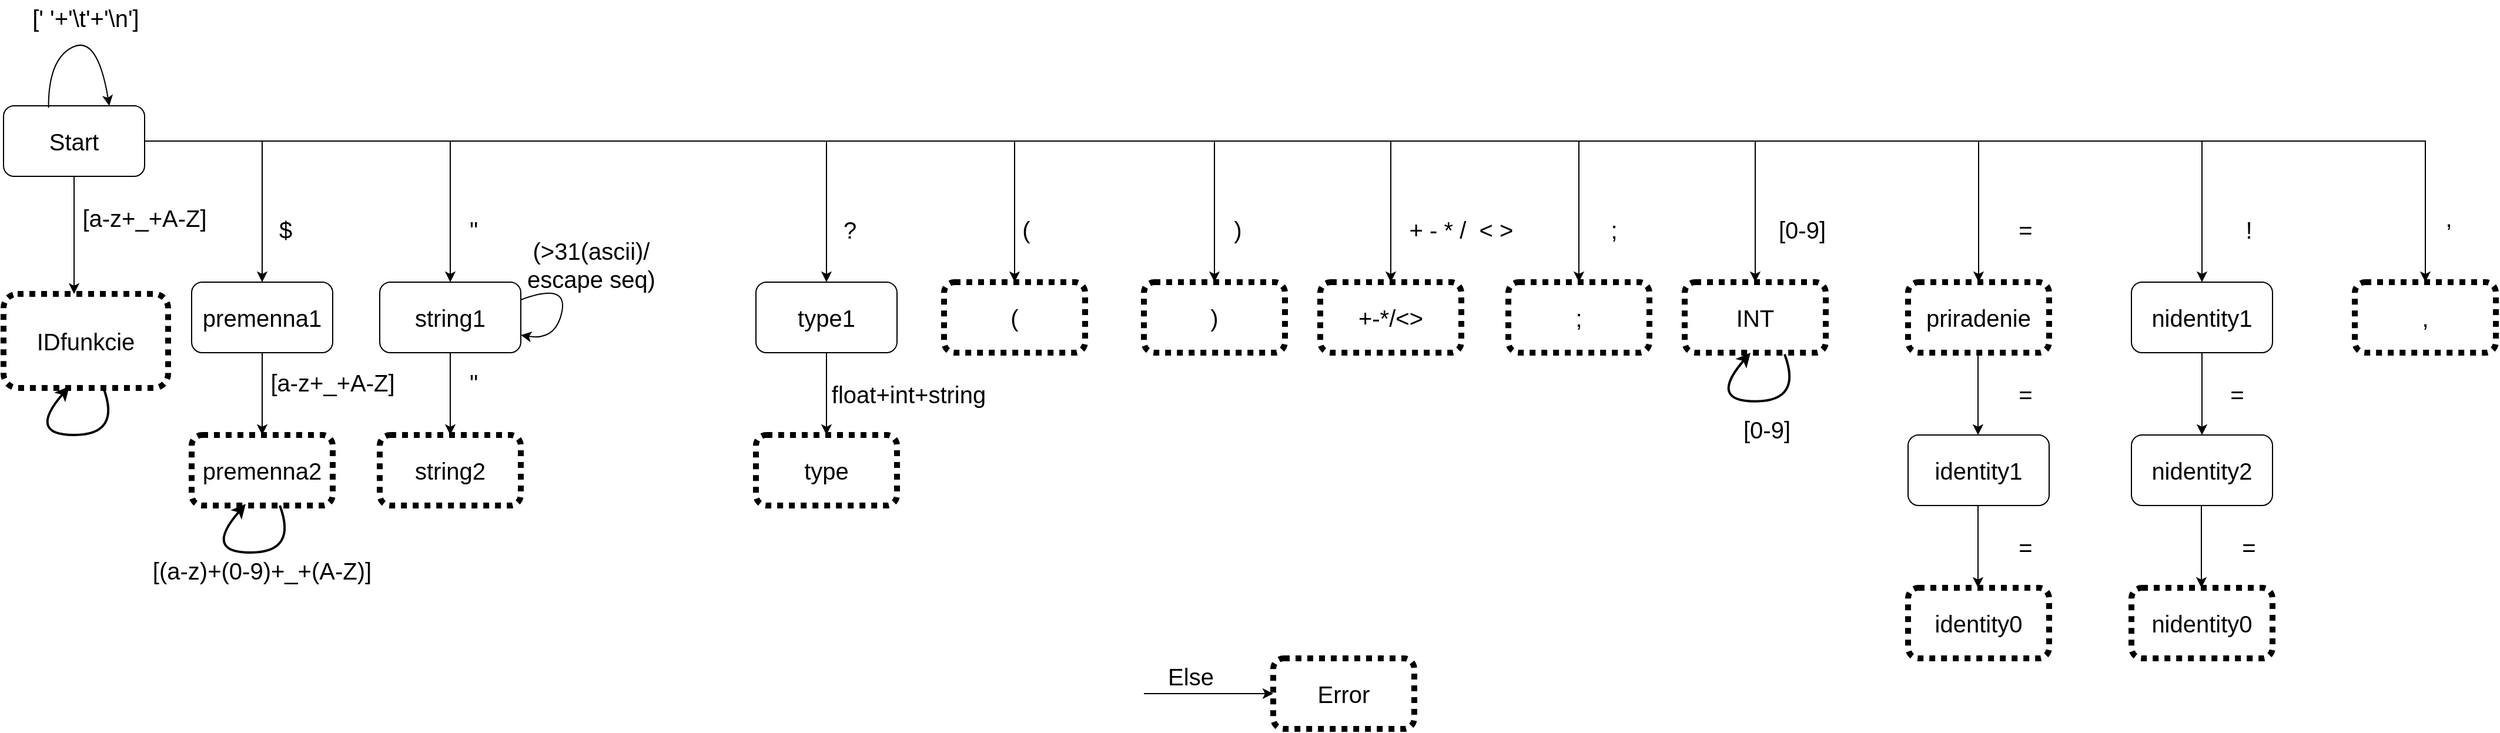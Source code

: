 <mxfile version="20.5.3" type="device"><diagram id="X971HgEmi0tyOYNt7ffj" name="Page-1"><mxGraphModel dx="2370" dy="1300" grid="1" gridSize="10" guides="1" tooltips="1" connect="1" arrows="1" fold="1" page="1" pageScale="1" pageWidth="2300" pageHeight="1000" math="0" shadow="0"><root><mxCell id="0"/><mxCell id="1" parent="0"/><mxCell id="o20e-HNHrHSyiWgQdIMh-4" style="edgeStyle=orthogonalEdgeStyle;rounded=0;orthogonalLoop=1;jettySize=auto;html=1;exitX=0.5;exitY=1;exitDx=0;exitDy=0;entryX=0.5;entryY=0;entryDx=0;entryDy=0;fontSize=20;" parent="1" source="UVT_qgRuw39aEJzPOKHG-2" edge="1"><mxGeometry relative="1" as="geometry"><mxPoint x="130" y="380" as="targetPoint"/></mxGeometry></mxCell><mxCell id="o20e-HNHrHSyiWgQdIMh-11" style="edgeStyle=orthogonalEdgeStyle;rounded=0;orthogonalLoop=1;jettySize=auto;html=1;exitX=1;exitY=0.5;exitDx=0;exitDy=0;entryX=0.5;entryY=0;entryDx=0;entryDy=0;fontSize=20;" parent="1" source="UVT_qgRuw39aEJzPOKHG-2" target="o20e-HNHrHSyiWgQdIMh-7" edge="1"><mxGeometry relative="1" as="geometry"/></mxCell><mxCell id="o20e-HNHrHSyiWgQdIMh-22" style="edgeStyle=orthogonalEdgeStyle;rounded=0;orthogonalLoop=1;jettySize=auto;html=1;exitX=1;exitY=0.5;exitDx=0;exitDy=0;entryX=0.5;entryY=0;entryDx=0;entryDy=0;fontSize=20;" parent="1" source="UVT_qgRuw39aEJzPOKHG-2" target="o20e-HNHrHSyiWgQdIMh-16" edge="1"><mxGeometry relative="1" as="geometry"/></mxCell><mxCell id="6ccI-WYBIURdCN76nXHD-2" style="edgeStyle=orthogonalEdgeStyle;rounded=0;orthogonalLoop=1;jettySize=auto;html=1;exitX=1;exitY=0.5;exitDx=0;exitDy=0;entryX=0.5;entryY=0;entryDx=0;entryDy=0;" parent="1" source="UVT_qgRuw39aEJzPOKHG-2" target="6ccI-WYBIURdCN76nXHD-1" edge="1"><mxGeometry relative="1" as="geometry"/></mxCell><mxCell id="6ccI-WYBIURdCN76nXHD-4" style="edgeStyle=orthogonalEdgeStyle;rounded=0;orthogonalLoop=1;jettySize=auto;html=1;exitX=1;exitY=0.5;exitDx=0;exitDy=0;entryX=0.5;entryY=0;entryDx=0;entryDy=0;fontSize=20;" parent="1" source="UVT_qgRuw39aEJzPOKHG-2" target="6ccI-WYBIURdCN76nXHD-3" edge="1"><mxGeometry relative="1" as="geometry"/></mxCell><mxCell id="6ccI-WYBIURdCN76nXHD-6" style="edgeStyle=orthogonalEdgeStyle;rounded=0;orthogonalLoop=1;jettySize=auto;html=1;exitX=1;exitY=0.5;exitDx=0;exitDy=0;entryX=0.5;entryY=0;entryDx=0;entryDy=0;fontSize=20;" parent="1" source="UVT_qgRuw39aEJzPOKHG-2" target="6ccI-WYBIURdCN76nXHD-5" edge="1"><mxGeometry relative="1" as="geometry"/></mxCell><mxCell id="6ccI-WYBIURdCN76nXHD-7" style="edgeStyle=orthogonalEdgeStyle;rounded=0;orthogonalLoop=1;jettySize=auto;html=1;exitX=1;exitY=0.5;exitDx=0;exitDy=0;fontSize=20;entryX=0.5;entryY=0;entryDx=0;entryDy=0;" parent="1" source="UVT_qgRuw39aEJzPOKHG-2" target="6ccI-WYBIURdCN76nXHD-8" edge="1"><mxGeometry relative="1" as="geometry"><mxPoint x="1100" y="370" as="targetPoint"/></mxGeometry></mxCell><mxCell id="6ccI-WYBIURdCN76nXHD-11" style="edgeStyle=orthogonalEdgeStyle;rounded=0;orthogonalLoop=1;jettySize=auto;html=1;exitX=1;exitY=0.5;exitDx=0;exitDy=0;entryX=0.5;entryY=0;entryDx=0;entryDy=0;fontSize=20;" parent="1" source="UVT_qgRuw39aEJzPOKHG-2" target="6ccI-WYBIURdCN76nXHD-9" edge="1"><mxGeometry relative="1" as="geometry"/></mxCell><mxCell id="UVT_qgRuw39aEJzPOKHG-2" value="&lt;font style=&quot;font-size: 20px;&quot;&gt;Start&lt;/font&gt;" style="rounded=1;whiteSpace=wrap;html=1;" parent="1" vertex="1"><mxGeometry x="70" y="220" width="120" height="60" as="geometry"/></mxCell><mxCell id="o20e-HNHrHSyiWgQdIMh-12" style="edgeStyle=orthogonalEdgeStyle;rounded=0;orthogonalLoop=1;jettySize=auto;html=1;exitX=0.5;exitY=1;exitDx=0;exitDy=0;entryX=0.5;entryY=0;entryDx=0;entryDy=0;fontSize=20;" parent="1" source="o20e-HNHrHSyiWgQdIMh-7" edge="1"><mxGeometry relative="1" as="geometry"><mxPoint x="290" y="500.0" as="targetPoint"/></mxGeometry></mxCell><mxCell id="o20e-HNHrHSyiWgQdIMh-7" value="premenna1" style="rounded=1;whiteSpace=wrap;html=1;strokeWidth=1;fontSize=20;" parent="1" vertex="1"><mxGeometry x="230" y="370" width="120" height="60" as="geometry"/></mxCell><mxCell id="o20e-HNHrHSyiWgQdIMh-10" value="&lt;div&gt;premenna2&lt;/div&gt;" style="rounded=1;whiteSpace=wrap;html=1;strokeWidth=5;fontSize=20;dashed=1;dashPattern=1 1;" parent="1" vertex="1"><mxGeometry x="230" y="500" width="120" height="60" as="geometry"/></mxCell><mxCell id="o20e-HNHrHSyiWgQdIMh-15" value="string2" style="rounded=1;whiteSpace=wrap;html=1;dashed=1;dashPattern=1 1;strokeWidth=5;fontSize=20;" parent="1" vertex="1"><mxGeometry x="390" y="500" width="120" height="60" as="geometry"/></mxCell><mxCell id="o20e-HNHrHSyiWgQdIMh-18" style="edgeStyle=orthogonalEdgeStyle;rounded=0;orthogonalLoop=1;jettySize=auto;html=1;exitX=0.5;exitY=1;exitDx=0;exitDy=0;entryX=0.5;entryY=0;entryDx=0;entryDy=0;fontSize=20;" parent="1" source="o20e-HNHrHSyiWgQdIMh-16" edge="1"><mxGeometry relative="1" as="geometry"><mxPoint x="450" y="500" as="targetPoint"/></mxGeometry></mxCell><mxCell id="o20e-HNHrHSyiWgQdIMh-16" value="string1" style="rounded=1;whiteSpace=wrap;html=1;strokeWidth=1;fontSize=20;" parent="1" vertex="1"><mxGeometry x="390" y="370" width="120" height="60" as="geometry"/></mxCell><mxCell id="6ccI-WYBIURdCN76nXHD-1" value="&lt;font style=&quot;font-size: 20px;&quot;&gt;(&lt;/font&gt;" style="rounded=1;whiteSpace=wrap;html=1;strokeWidth=5;dashed=1;dashPattern=1 1;" parent="1" vertex="1"><mxGeometry x="870" y="370" width="120" height="60" as="geometry"/></mxCell><mxCell id="6ccI-WYBIURdCN76nXHD-3" value="&lt;font style=&quot;font-size: 20px;&quot;&gt;)&lt;/font&gt;" style="rounded=1;whiteSpace=wrap;html=1;strokeWidth=5;dashed=1;dashPattern=1 1;" parent="1" vertex="1"><mxGeometry x="1040" y="370" width="120" height="60" as="geometry"/></mxCell><mxCell id="6ccI-WYBIURdCN76nXHD-5" value="+-*/&amp;lt;&amp;gt;" style="rounded=1;whiteSpace=wrap;html=1;dashed=1;dashPattern=1 1;strokeWidth=5;fontSize=20;" parent="1" vertex="1"><mxGeometry x="1190" y="370" width="120" height="60" as="geometry"/></mxCell><mxCell id="6ccI-WYBIURdCN76nXHD-8" value=";" style="rounded=1;whiteSpace=wrap;html=1;dashed=1;dashPattern=1 1;strokeWidth=5;fontSize=20;" parent="1" vertex="1"><mxGeometry x="1350" y="370" width="120" height="60" as="geometry"/></mxCell><mxCell id="6ccI-WYBIURdCN76nXHD-12" style="edgeStyle=orthogonalEdgeStyle;rounded=0;orthogonalLoop=1;jettySize=auto;html=1;exitX=0.5;exitY=1;exitDx=0;exitDy=0;entryX=0.5;entryY=0;entryDx=0;entryDy=0;fontSize=20;" parent="1" source="6ccI-WYBIURdCN76nXHD-9" target="6ccI-WYBIURdCN76nXHD-10" edge="1"><mxGeometry relative="1" as="geometry"/></mxCell><mxCell id="6ccI-WYBIURdCN76nXHD-9" value="type1" style="rounded=1;whiteSpace=wrap;html=1;strokeWidth=1;fontSize=20;" parent="1" vertex="1"><mxGeometry x="710" y="370" width="120" height="60" as="geometry"/></mxCell><mxCell id="6ccI-WYBIURdCN76nXHD-10" value="type" style="rounded=1;whiteSpace=wrap;html=1;strokeWidth=5;fontSize=20;dashed=1;dashPattern=1 1;" parent="1" vertex="1"><mxGeometry x="710" y="500" width="120" height="60" as="geometry"/></mxCell><mxCell id="6ccI-WYBIURdCN76nXHD-13" value="" style="endArrow=classic;html=1;rounded=0;fontSize=20;entryX=0;entryY=0.5;entryDx=0;entryDy=0;" parent="1" target="6ccI-WYBIURdCN76nXHD-14" edge="1"><mxGeometry width="50" height="50" relative="1" as="geometry"><mxPoint x="1040" y="720" as="sourcePoint"/><mxPoint x="1110" y="720" as="targetPoint"/></mxGeometry></mxCell><mxCell id="6ccI-WYBIURdCN76nXHD-14" value="Error" style="rounded=1;whiteSpace=wrap;html=1;dashed=1;dashPattern=1 1;strokeWidth=5;fontSize=20;" parent="1" vertex="1"><mxGeometry x="1150" y="690" width="120" height="60" as="geometry"/></mxCell><mxCell id="6ccI-WYBIURdCN76nXHD-15" value="Else" style="text;html=1;strokeColor=none;fillColor=none;align=center;verticalAlign=middle;whiteSpace=wrap;rounded=0;dashed=1;dashPattern=1 1;strokeWidth=5;fontSize=20;" parent="1" vertex="1"><mxGeometry x="1050" y="690" width="60" height="30" as="geometry"/></mxCell><mxCell id="y2tMM0bqhUSMANe_YBP5-1" value="" style="endArrow=classic;html=1;rounded=0;" parent="1" edge="1"><mxGeometry width="50" height="50" relative="1" as="geometry"><mxPoint x="1410" y="250" as="sourcePoint"/><mxPoint x="1560" y="370" as="targetPoint"/><Array as="points"><mxPoint x="1560" y="250"/></Array></mxGeometry></mxCell><mxCell id="y2tMM0bqhUSMANe_YBP5-2" value="INT" style="rounded=1;whiteSpace=wrap;html=1;dashed=1;dashPattern=1 1;strokeWidth=5;fontSize=20;" parent="1" vertex="1"><mxGeometry x="1500" y="370" width="120" height="60" as="geometry"/></mxCell><mxCell id="y2tMM0bqhUSMANe_YBP5-7" value="identity0" style="rounded=1;whiteSpace=wrap;html=1;dashed=1;dashPattern=1 1;strokeWidth=5;fontSize=20;" parent="1" vertex="1"><mxGeometry x="1690" y="630" width="120" height="60" as="geometry"/></mxCell><mxCell id="y2tMM0bqhUSMANe_YBP5-11" value="" style="endArrow=classic;html=1;rounded=0;exitX=0.5;exitY=1;exitDx=0;exitDy=0;" parent="1" edge="1"><mxGeometry width="50" height="50" relative="1" as="geometry"><mxPoint x="1749.5" y="430" as="sourcePoint"/><mxPoint x="1749.5" y="500" as="targetPoint"/></mxGeometry></mxCell><mxCell id="y2tMM0bqhUSMANe_YBP5-12" value="" style="endArrow=classic;html=1;rounded=0;" parent="1" edge="1"><mxGeometry width="50" height="50" relative="1" as="geometry"><mxPoint x="1600" y="250" as="sourcePoint"/><mxPoint x="1750" y="370" as="targetPoint"/><Array as="points"><mxPoint x="1750" y="250"/></Array></mxGeometry></mxCell><mxCell id="y2tMM0bqhUSMANe_YBP5-13" value="identity1" style="rounded=1;whiteSpace=wrap;html=1;strokeWidth=1;fontSize=20;" parent="1" vertex="1"><mxGeometry x="1690" y="500" width="120" height="60" as="geometry"/></mxCell><mxCell id="y2tMM0bqhUSMANe_YBP5-14" value="" style="endArrow=classic;html=1;rounded=0;exitX=0.5;exitY=1;exitDx=0;exitDy=0;" parent="1" edge="1"><mxGeometry width="50" height="50" relative="1" as="geometry"><mxPoint x="1749.5" y="560" as="sourcePoint"/><mxPoint x="1749.5" y="630" as="targetPoint"/></mxGeometry></mxCell><mxCell id="y2tMM0bqhUSMANe_YBP5-17" value="priradenie" style="rounded=1;whiteSpace=wrap;html=1;dashed=1;dashPattern=1 1;strokeWidth=5;fontSize=20;" parent="1" vertex="1"><mxGeometry x="1690" y="370" width="120" height="60" as="geometry"/></mxCell><mxCell id="y2tMM0bqhUSMANe_YBP5-19" value="" style="endArrow=none;html=1;rounded=0;" parent="1" edge="1"><mxGeometry width="50" height="50" relative="1" as="geometry"><mxPoint x="1560" y="250" as="sourcePoint"/><mxPoint x="1600" y="250" as="targetPoint"/></mxGeometry></mxCell><mxCell id="y2tMM0bqhUSMANe_YBP5-21" value="" style="endArrow=classic;html=1;rounded=0;" parent="1" edge="1"><mxGeometry width="50" height="50" relative="1" as="geometry"><mxPoint x="1750" y="250" as="sourcePoint"/><mxPoint x="1940" y="370" as="targetPoint"/><Array as="points"><mxPoint x="1940" y="250"/></Array></mxGeometry></mxCell><mxCell id="y2tMM0bqhUSMANe_YBP5-23" value="nidentity1" style="rounded=1;whiteSpace=wrap;html=1;strokeWidth=1;fontSize=20;" parent="1" vertex="1"><mxGeometry x="1880" y="370" width="120" height="60" as="geometry"/></mxCell><mxCell id="y2tMM0bqhUSMANe_YBP5-24" value="nidentity0" style="rounded=1;whiteSpace=wrap;html=1;dashed=1;dashPattern=1 1;strokeWidth=5;fontSize=20;" parent="1" vertex="1"><mxGeometry x="1880" y="630" width="120" height="60" as="geometry"/></mxCell><mxCell id="y2tMM0bqhUSMANe_YBP5-25" value="nidentity2" style="rounded=1;whiteSpace=wrap;html=1;strokeWidth=1;fontSize=20;" parent="1" vertex="1"><mxGeometry x="1880" y="500" width="120" height="60" as="geometry"/></mxCell><mxCell id="y2tMM0bqhUSMANe_YBP5-26" value="" style="endArrow=classic;html=1;rounded=0;exitX=0.5;exitY=1;exitDx=0;exitDy=0;" parent="1" edge="1"><mxGeometry width="50" height="50" relative="1" as="geometry"><mxPoint x="1939.5" y="560" as="sourcePoint"/><mxPoint x="1939.5" y="630" as="targetPoint"/></mxGeometry></mxCell><mxCell id="y2tMM0bqhUSMANe_YBP5-29" value="" style="endArrow=classic;html=1;rounded=0;exitX=0.5;exitY=1;exitDx=0;exitDy=0;entryX=0.5;entryY=0;entryDx=0;entryDy=0;" parent="1" source="y2tMM0bqhUSMANe_YBP5-23" target="y2tMM0bqhUSMANe_YBP5-25" edge="1"><mxGeometry width="50" height="50" relative="1" as="geometry"><mxPoint x="2020" y="500" as="sourcePoint"/><mxPoint x="2070" y="450" as="targetPoint"/></mxGeometry></mxCell><mxCell id="y2tMM0bqhUSMANe_YBP5-30" value="&lt;font style=&quot;font-size: 20px;&quot;&gt;[a-z+_+A-Z]&lt;/font&gt;" style="text;html=1;strokeColor=none;fillColor=none;align=center;verticalAlign=middle;whiteSpace=wrap;rounded=0;fontSize=16;" parent="1" vertex="1"><mxGeometry x="120" y="300" width="140" height="30" as="geometry"/></mxCell><mxCell id="y2tMM0bqhUSMANe_YBP5-32" value="IDfunkcie" style="rounded=1;whiteSpace=wrap;html=1;strokeWidth=5;fontSize=20;dashed=1;dashPattern=1 1;" parent="1" vertex="1"><mxGeometry x="70" y="380" width="140" height="80" as="geometry"/></mxCell><mxCell id="y2tMM0bqhUSMANe_YBP5-34" value="" style="curved=1;endArrow=classic;html=1;rounded=0;fontSize=20;entryX=0.4;entryY=0.983;entryDx=0;entryDy=0;entryPerimeter=0;strokeWidth=2;" parent="1" source="y2tMM0bqhUSMANe_YBP5-32" target="y2tMM0bqhUSMANe_YBP5-32" edge="1"><mxGeometry width="50" height="50" relative="1" as="geometry"><mxPoint x="70" y="600" as="sourcePoint"/><mxPoint x="120" y="550" as="targetPoint"/><Array as="points"><mxPoint x="170" y="500"/><mxPoint x="90" y="500"/></Array></mxGeometry></mxCell><mxCell id="y2tMM0bqhUSMANe_YBP5-35" value="&lt;font style=&quot;font-size: 20px;&quot;&gt;[(a-z)+(0-9)+_+(A-Z)]&lt;/font&gt;" style="text;html=1;strokeColor=none;fillColor=none;align=center;verticalAlign=middle;whiteSpace=wrap;rounded=0;fontSize=16;" parent="1" vertex="1"><mxGeometry x="190" y="600" width="200" height="30" as="geometry"/></mxCell><mxCell id="y2tMM0bqhUSMANe_YBP5-36" value="$" style="text;html=1;strokeColor=none;fillColor=none;align=center;verticalAlign=middle;whiteSpace=wrap;rounded=0;fontSize=20;" parent="1" vertex="1"><mxGeometry x="280" y="310" width="60" height="30" as="geometry"/></mxCell><mxCell id="y2tMM0bqhUSMANe_YBP5-39" value="&quot;" style="text;html=1;strokeColor=none;fillColor=none;align=center;verticalAlign=middle;whiteSpace=wrap;rounded=0;fontSize=20;" parent="1" vertex="1"><mxGeometry x="440" y="310" width="60" height="30" as="geometry"/></mxCell><mxCell id="y2tMM0bqhUSMANe_YBP5-40" value="(&amp;gt;31(ascii)/&lt;br&gt;escape seq)" style="text;html=1;strokeColor=none;fillColor=none;align=center;verticalAlign=middle;whiteSpace=wrap;rounded=0;fontSize=20;" parent="1" vertex="1"><mxGeometry x="500" y="340" width="140" height="30" as="geometry"/></mxCell><mxCell id="y2tMM0bqhUSMANe_YBP5-41" value="&quot;" style="text;html=1;strokeColor=none;fillColor=none;align=center;verticalAlign=middle;whiteSpace=wrap;rounded=0;fontSize=20;" parent="1" vertex="1"><mxGeometry x="440" y="440" width="60" height="30" as="geometry"/></mxCell><mxCell id="y2tMM0bqhUSMANe_YBP5-43" value="float+int+string" style="text;html=1;strokeColor=none;fillColor=none;align=center;verticalAlign=middle;whiteSpace=wrap;rounded=0;fontSize=20;" parent="1" vertex="1"><mxGeometry x="810" y="450" width="60" height="30" as="geometry"/></mxCell><mxCell id="y2tMM0bqhUSMANe_YBP5-45" value="?" style="text;html=1;strokeColor=none;fillColor=none;align=center;verticalAlign=middle;whiteSpace=wrap;rounded=0;fontSize=20;" parent="1" vertex="1"><mxGeometry x="760" y="310" width="60" height="30" as="geometry"/></mxCell><mxCell id="y2tMM0bqhUSMANe_YBP5-46" value="(" style="text;html=1;strokeColor=none;fillColor=none;align=center;verticalAlign=middle;whiteSpace=wrap;rounded=0;fontSize=20;" parent="1" vertex="1"><mxGeometry x="910" y="310" width="60" height="30" as="geometry"/></mxCell><mxCell id="y2tMM0bqhUSMANe_YBP5-47" value=")" style="text;html=1;strokeColor=none;fillColor=none;align=center;verticalAlign=middle;whiteSpace=wrap;rounded=0;fontSize=20;" parent="1" vertex="1"><mxGeometry x="1090" y="310" width="60" height="30" as="geometry"/></mxCell><mxCell id="y2tMM0bqhUSMANe_YBP5-48" value="+ - * /&amp;nbsp; &amp;lt; &amp;gt;" style="text;html=1;strokeColor=none;fillColor=none;align=center;verticalAlign=middle;whiteSpace=wrap;rounded=0;fontSize=20;" parent="1" vertex="1"><mxGeometry x="1260" y="310" width="100" height="30" as="geometry"/></mxCell><mxCell id="y2tMM0bqhUSMANe_YBP5-49" value=";" style="text;html=1;strokeColor=none;fillColor=none;align=center;verticalAlign=middle;whiteSpace=wrap;rounded=0;fontSize=20;" parent="1" vertex="1"><mxGeometry x="1410" y="310" width="60" height="30" as="geometry"/></mxCell><mxCell id="y2tMM0bqhUSMANe_YBP5-50" value="[0-9]" style="text;html=1;strokeColor=none;fillColor=none;align=center;verticalAlign=middle;whiteSpace=wrap;rounded=0;fontSize=20;" parent="1" vertex="1"><mxGeometry x="1570" y="310" width="60" height="30" as="geometry"/></mxCell><mxCell id="y2tMM0bqhUSMANe_YBP5-51" value="=" style="text;html=1;strokeColor=none;fillColor=none;align=center;verticalAlign=middle;whiteSpace=wrap;rounded=0;fontSize=20;" parent="1" vertex="1"><mxGeometry x="1760" y="310" width="60" height="30" as="geometry"/></mxCell><mxCell id="y2tMM0bqhUSMANe_YBP5-52" value="=" style="text;html=1;strokeColor=none;fillColor=none;align=center;verticalAlign=middle;whiteSpace=wrap;rounded=0;fontSize=20;" parent="1" vertex="1"><mxGeometry x="1760" y="450" width="60" height="30" as="geometry"/></mxCell><mxCell id="y2tMM0bqhUSMANe_YBP5-53" value="=" style="text;html=1;strokeColor=none;fillColor=none;align=center;verticalAlign=middle;whiteSpace=wrap;rounded=0;fontSize=20;" parent="1" vertex="1"><mxGeometry x="1760" y="580" width="60" height="30" as="geometry"/></mxCell><mxCell id="y2tMM0bqhUSMANe_YBP5-54" value="=" style="text;html=1;strokeColor=none;fillColor=none;align=center;verticalAlign=middle;whiteSpace=wrap;rounded=0;fontSize=20;" parent="1" vertex="1"><mxGeometry x="1950" y="580" width="60" height="30" as="geometry"/></mxCell><mxCell id="y2tMM0bqhUSMANe_YBP5-55" value="=" style="text;html=1;strokeColor=none;fillColor=none;align=center;verticalAlign=middle;whiteSpace=wrap;rounded=0;fontSize=20;" parent="1" vertex="1"><mxGeometry x="1940" y="450" width="60" height="30" as="geometry"/></mxCell><mxCell id="y2tMM0bqhUSMANe_YBP5-56" value="!" style="text;html=1;strokeColor=none;fillColor=none;align=center;verticalAlign=middle;whiteSpace=wrap;rounded=0;fontSize=20;" parent="1" vertex="1"><mxGeometry x="1950" y="310" width="60" height="30" as="geometry"/></mxCell><mxCell id="41em5U1fNsfB7ZwxYn2O-1" value="&lt;font style=&quot;font-size: 20px;&quot;&gt;[a-z+_+A-Z]&lt;/font&gt;" style="text;html=1;strokeColor=none;fillColor=none;align=center;verticalAlign=middle;whiteSpace=wrap;rounded=0;fontSize=16;" vertex="1" parent="1"><mxGeometry x="280" y="440" width="140" height="30" as="geometry"/></mxCell><mxCell id="41em5U1fNsfB7ZwxYn2O-3" value="" style="curved=1;endArrow=classic;html=1;rounded=0;fontSize=20;entryX=0.4;entryY=0.983;entryDx=0;entryDy=0;entryPerimeter=0;strokeWidth=2;" edge="1" parent="1"><mxGeometry width="50" height="50" relative="1" as="geometry"><mxPoint x="305" y="560.0" as="sourcePoint"/><mxPoint x="276.0" y="558.64" as="targetPoint"/><Array as="points"><mxPoint x="320" y="600"/><mxPoint x="240" y="600"/></Array></mxGeometry></mxCell><mxCell id="41em5U1fNsfB7ZwxYn2O-4" value="[0-9]" style="text;html=1;strokeColor=none;fillColor=none;align=center;verticalAlign=middle;whiteSpace=wrap;rounded=0;fontSize=20;" vertex="1" parent="1"><mxGeometry x="1540" y="480" width="60" height="30" as="geometry"/></mxCell><mxCell id="41em5U1fNsfB7ZwxYn2O-5" value="" style="curved=1;endArrow=classic;html=1;rounded=0;fontSize=20;entryX=0.4;entryY=0.983;entryDx=0;entryDy=0;entryPerimeter=0;strokeWidth=2;" edge="1" parent="1"><mxGeometry width="50" height="50" relative="1" as="geometry"><mxPoint x="1585" y="431.36" as="sourcePoint"/><mxPoint x="1556.0" y="430.0" as="targetPoint"/><Array as="points"><mxPoint x="1600" y="471.36"/><mxPoint x="1520" y="471.36"/></Array></mxGeometry></mxCell><mxCell id="41em5U1fNsfB7ZwxYn2O-7" value="" style="curved=1;endArrow=classic;html=1;rounded=0;exitX=1;exitY=0.25;exitDx=0;exitDy=0;entryX=1;entryY=0.75;entryDx=0;entryDy=0;" edge="1" parent="1" source="o20e-HNHrHSyiWgQdIMh-16" target="o20e-HNHrHSyiWgQdIMh-16"><mxGeometry width="50" height="50" relative="1" as="geometry"><mxPoint x="560" y="520" as="sourcePoint"/><mxPoint x="610" y="470" as="targetPoint"/><Array as="points"><mxPoint x="550" y="370"/><mxPoint x="540" y="420"/></Array></mxGeometry></mxCell><mxCell id="41em5U1fNsfB7ZwxYn2O-9" value="" style="endArrow=classic;html=1;rounded=0;" edge="1" parent="1"><mxGeometry width="50" height="50" relative="1" as="geometry"><mxPoint x="1940" y="250" as="sourcePoint"/><mxPoint x="2130" y="370" as="targetPoint"/><Array as="points"><mxPoint x="2130" y="250"/></Array></mxGeometry></mxCell><mxCell id="41em5U1fNsfB7ZwxYn2O-11" value="," style="text;html=1;strokeColor=none;fillColor=none;align=center;verticalAlign=middle;whiteSpace=wrap;rounded=0;fontSize=20;" vertex="1" parent="1"><mxGeometry x="2120" y="300" width="60" height="30" as="geometry"/></mxCell><mxCell id="41em5U1fNsfB7ZwxYn2O-12" value="," style="rounded=1;whiteSpace=wrap;html=1;dashed=1;dashPattern=1 1;strokeWidth=5;fontSize=20;" vertex="1" parent="1"><mxGeometry x="2070" y="370" width="120" height="60" as="geometry"/></mxCell><mxCell id="41em5U1fNsfB7ZwxYn2O-13" value="" style="curved=1;endArrow=classic;html=1;rounded=0;exitX=0.319;exitY=0.028;exitDx=0;exitDy=0;exitPerimeter=0;entryX=0.75;entryY=0;entryDx=0;entryDy=0;" edge="1" parent="1" source="UVT_qgRuw39aEJzPOKHG-2" target="UVT_qgRuw39aEJzPOKHG-2"><mxGeometry width="50" height="50" relative="1" as="geometry"><mxPoint x="120" y="170" as="sourcePoint"/><mxPoint x="170" y="120" as="targetPoint"/><Array as="points"><mxPoint x="108" y="180"/><mxPoint x="150" y="160"/></Array></mxGeometry></mxCell><mxCell id="41em5U1fNsfB7ZwxYn2O-15" value="&lt;font style=&quot;font-size: 20px;&quot;&gt;[' '+'\t'+'\n']&lt;/font&gt;" style="text;html=1;strokeColor=none;fillColor=none;align=center;verticalAlign=middle;whiteSpace=wrap;rounded=0;fontSize=16;" vertex="1" parent="1"><mxGeometry x="70" y="130" width="140" height="30" as="geometry"/></mxCell></root></mxGraphModel></diagram></mxfile>